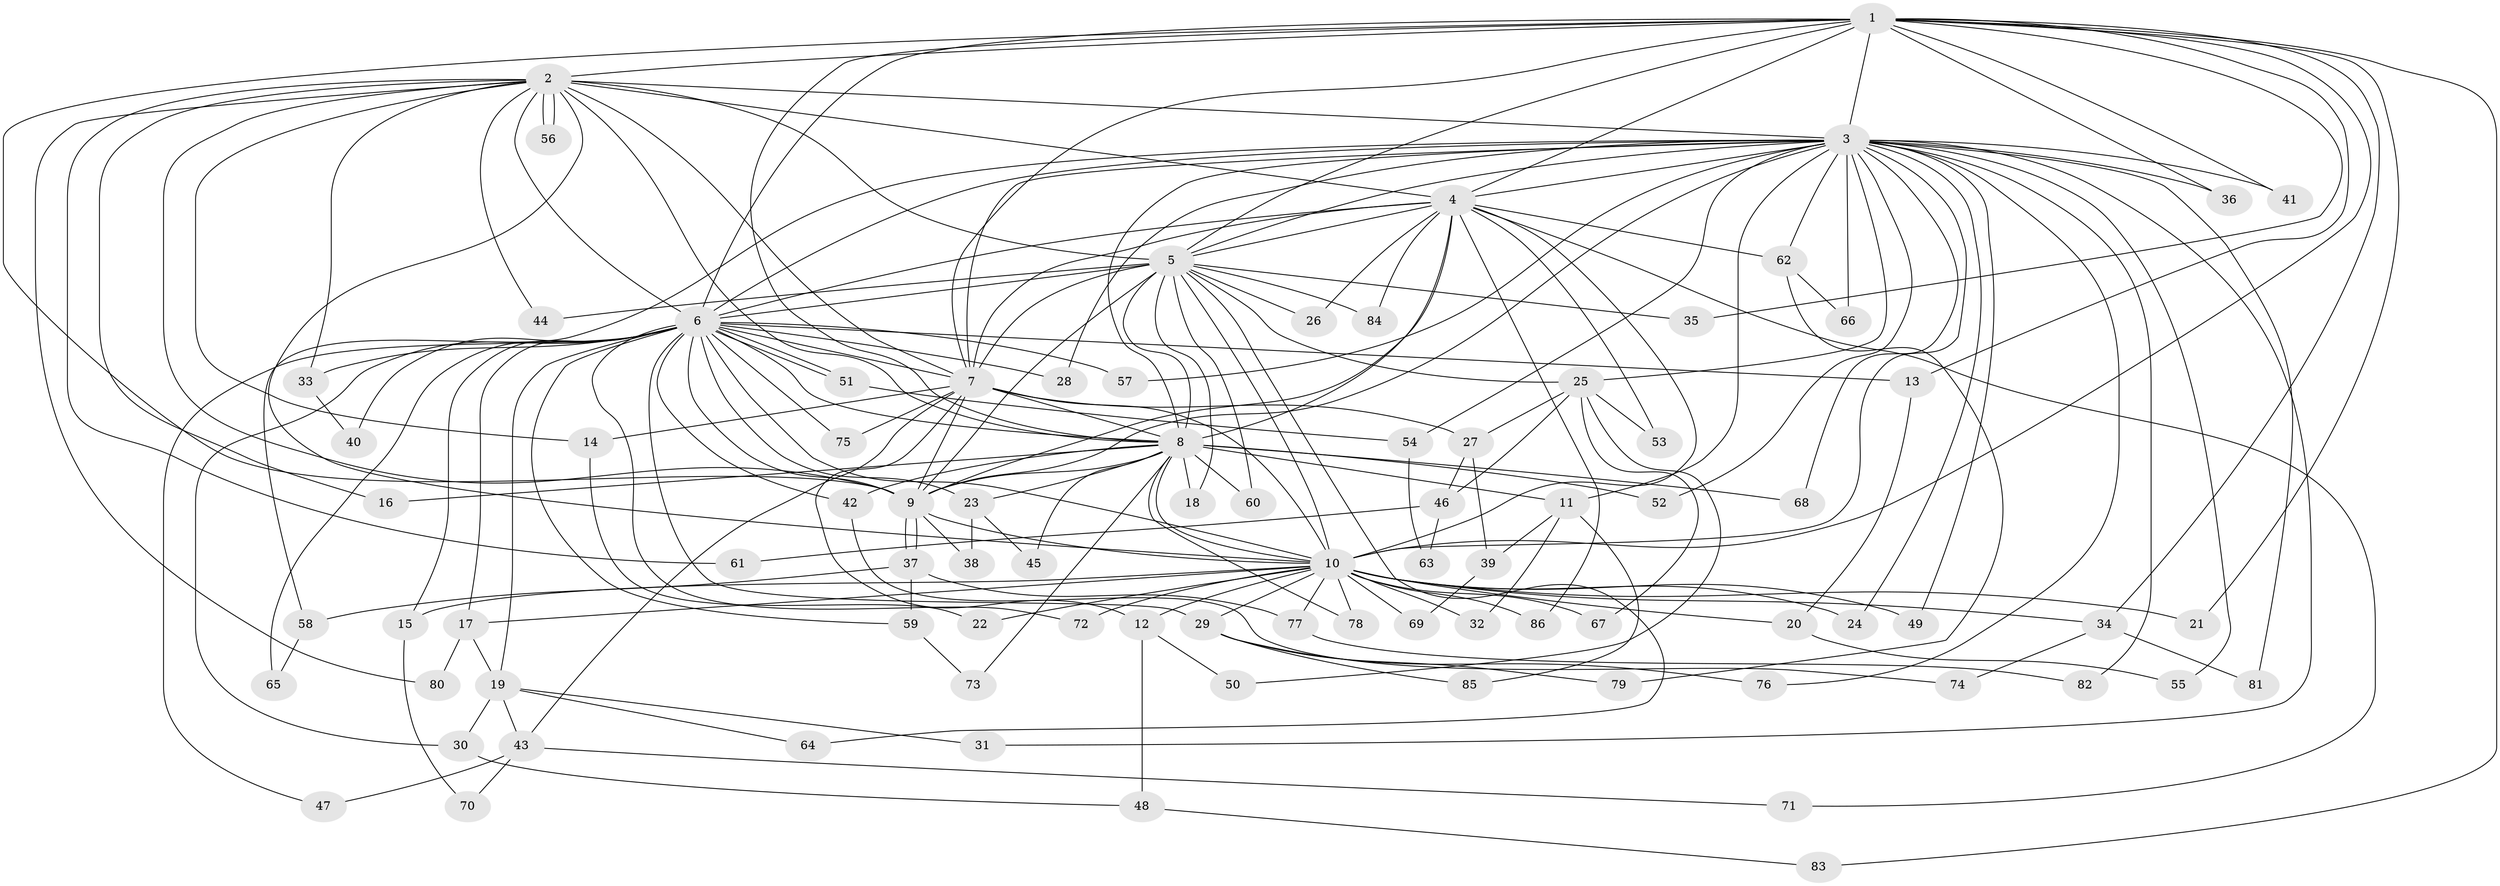 // Generated by graph-tools (version 1.1) at 2025/45/03/09/25 04:45:31]
// undirected, 86 vertices, 197 edges
graph export_dot {
graph [start="1"]
  node [color=gray90,style=filled];
  1;
  2;
  3;
  4;
  5;
  6;
  7;
  8;
  9;
  10;
  11;
  12;
  13;
  14;
  15;
  16;
  17;
  18;
  19;
  20;
  21;
  22;
  23;
  24;
  25;
  26;
  27;
  28;
  29;
  30;
  31;
  32;
  33;
  34;
  35;
  36;
  37;
  38;
  39;
  40;
  41;
  42;
  43;
  44;
  45;
  46;
  47;
  48;
  49;
  50;
  51;
  52;
  53;
  54;
  55;
  56;
  57;
  58;
  59;
  60;
  61;
  62;
  63;
  64;
  65;
  66;
  67;
  68;
  69;
  70;
  71;
  72;
  73;
  74;
  75;
  76;
  77;
  78;
  79;
  80;
  81;
  82;
  83;
  84;
  85;
  86;
  1 -- 2;
  1 -- 3;
  1 -- 4;
  1 -- 5;
  1 -- 6;
  1 -- 7;
  1 -- 8;
  1 -- 9;
  1 -- 10;
  1 -- 13;
  1 -- 21;
  1 -- 34;
  1 -- 35;
  1 -- 36;
  1 -- 41;
  1 -- 83;
  2 -- 3;
  2 -- 4;
  2 -- 5;
  2 -- 6;
  2 -- 7;
  2 -- 8;
  2 -- 9;
  2 -- 10;
  2 -- 14;
  2 -- 16;
  2 -- 33;
  2 -- 44;
  2 -- 56;
  2 -- 56;
  2 -- 61;
  2 -- 80;
  3 -- 4;
  3 -- 5;
  3 -- 6;
  3 -- 7;
  3 -- 8;
  3 -- 9;
  3 -- 10;
  3 -- 11;
  3 -- 24;
  3 -- 25;
  3 -- 28;
  3 -- 31;
  3 -- 36;
  3 -- 41;
  3 -- 49;
  3 -- 52;
  3 -- 54;
  3 -- 55;
  3 -- 57;
  3 -- 58;
  3 -- 62;
  3 -- 66;
  3 -- 68;
  3 -- 76;
  3 -- 81;
  3 -- 82;
  4 -- 5;
  4 -- 6;
  4 -- 7;
  4 -- 8;
  4 -- 9;
  4 -- 10;
  4 -- 26;
  4 -- 53;
  4 -- 62;
  4 -- 71;
  4 -- 84;
  4 -- 86;
  5 -- 6;
  5 -- 7;
  5 -- 8;
  5 -- 9;
  5 -- 10;
  5 -- 18;
  5 -- 25;
  5 -- 26;
  5 -- 35;
  5 -- 44;
  5 -- 60;
  5 -- 64;
  5 -- 84;
  6 -- 7;
  6 -- 8;
  6 -- 9;
  6 -- 10;
  6 -- 13;
  6 -- 15;
  6 -- 17;
  6 -- 19;
  6 -- 23;
  6 -- 28;
  6 -- 29;
  6 -- 30;
  6 -- 33;
  6 -- 40;
  6 -- 42;
  6 -- 47;
  6 -- 51;
  6 -- 51;
  6 -- 57;
  6 -- 59;
  6 -- 65;
  6 -- 72;
  6 -- 75;
  7 -- 8;
  7 -- 9;
  7 -- 10;
  7 -- 12;
  7 -- 14;
  7 -- 27;
  7 -- 43;
  7 -- 75;
  8 -- 9;
  8 -- 10;
  8 -- 11;
  8 -- 16;
  8 -- 18;
  8 -- 23;
  8 -- 42;
  8 -- 45;
  8 -- 52;
  8 -- 60;
  8 -- 68;
  8 -- 73;
  8 -- 78;
  9 -- 10;
  9 -- 37;
  9 -- 37;
  9 -- 38;
  10 -- 12;
  10 -- 15;
  10 -- 17;
  10 -- 20;
  10 -- 21;
  10 -- 22;
  10 -- 24;
  10 -- 29;
  10 -- 32;
  10 -- 34;
  10 -- 49;
  10 -- 67;
  10 -- 69;
  10 -- 72;
  10 -- 77;
  10 -- 78;
  10 -- 86;
  11 -- 32;
  11 -- 39;
  11 -- 85;
  12 -- 48;
  12 -- 50;
  13 -- 20;
  14 -- 22;
  15 -- 70;
  17 -- 19;
  17 -- 80;
  19 -- 30;
  19 -- 31;
  19 -- 43;
  19 -- 64;
  20 -- 55;
  23 -- 38;
  23 -- 45;
  25 -- 27;
  25 -- 46;
  25 -- 50;
  25 -- 53;
  25 -- 67;
  27 -- 39;
  27 -- 46;
  29 -- 76;
  29 -- 79;
  29 -- 85;
  30 -- 48;
  33 -- 40;
  34 -- 74;
  34 -- 81;
  37 -- 58;
  37 -- 59;
  37 -- 77;
  39 -- 69;
  42 -- 74;
  43 -- 47;
  43 -- 70;
  43 -- 71;
  46 -- 61;
  46 -- 63;
  48 -- 83;
  51 -- 54;
  54 -- 63;
  58 -- 65;
  59 -- 73;
  62 -- 66;
  62 -- 79;
  77 -- 82;
}
